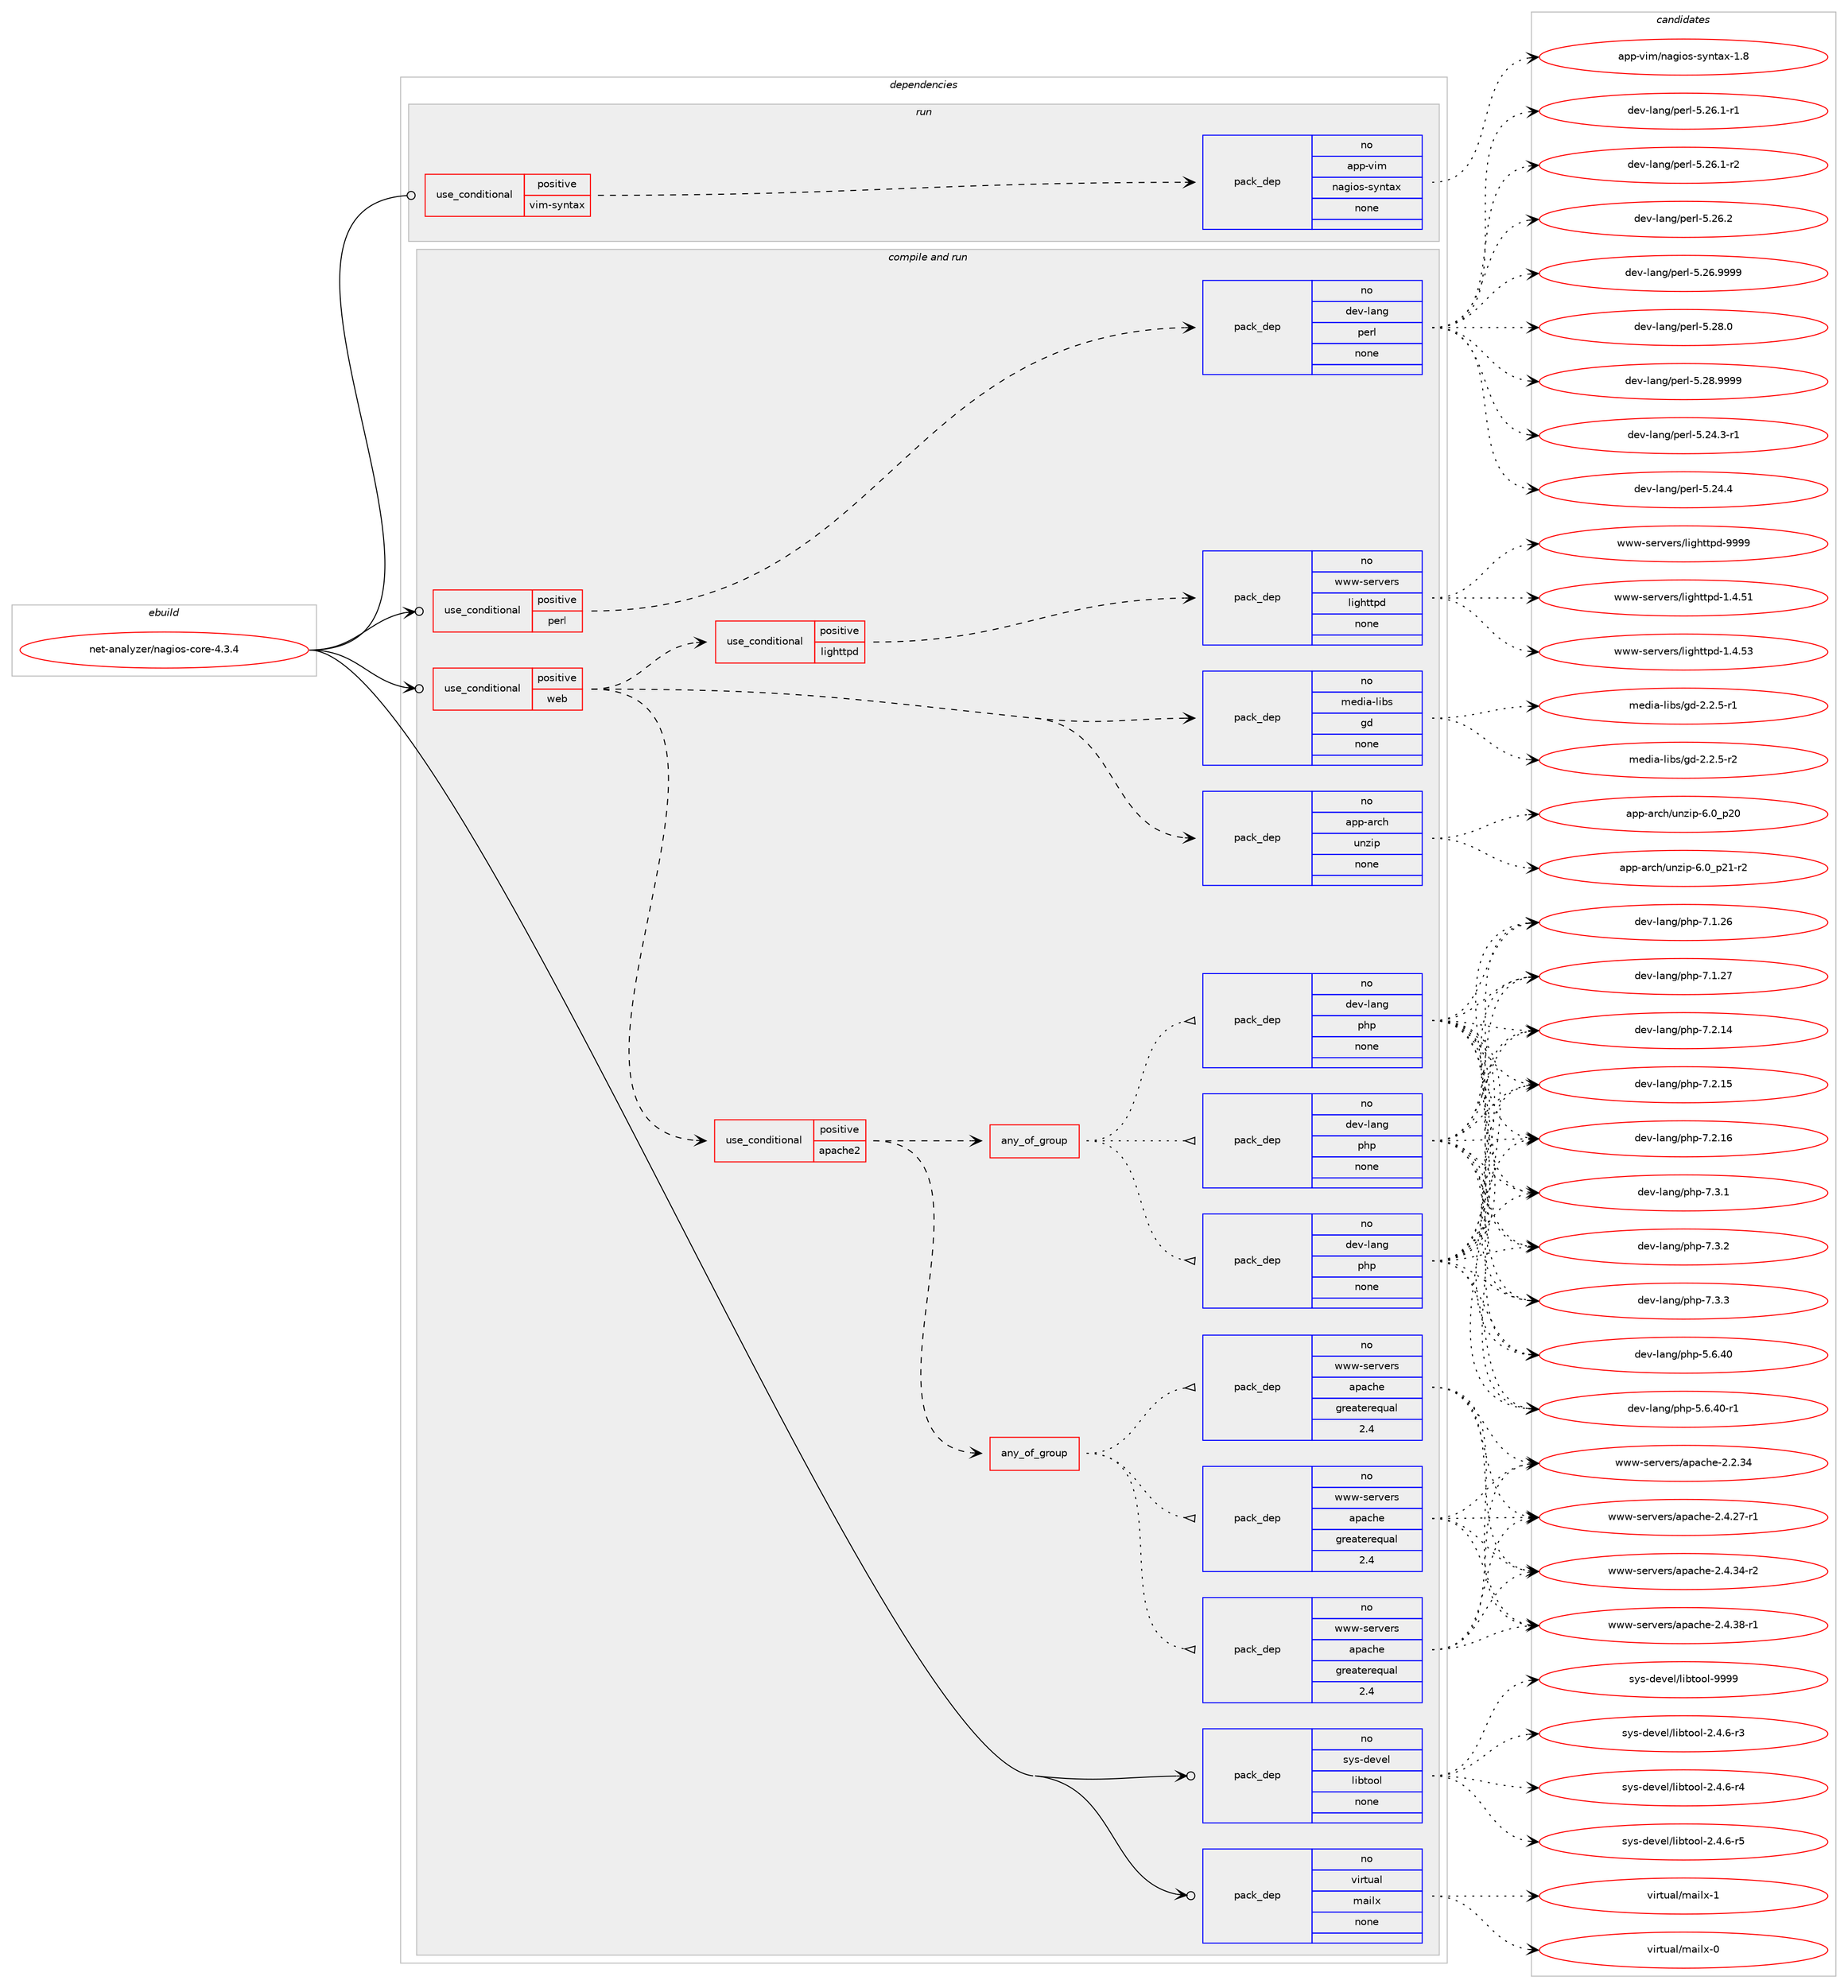 digraph prolog {

# *************
# Graph options
# *************

newrank=true;
concentrate=true;
compound=true;
graph [rankdir=LR,fontname=Helvetica,fontsize=10,ranksep=1.5];#, ranksep=2.5, nodesep=0.2];
edge  [arrowhead=vee];
node  [fontname=Helvetica,fontsize=10];

# **********
# The ebuild
# **********

subgraph cluster_leftcol {
color=gray;
rank=same;
label=<<i>ebuild</i>>;
id [label="net-analyzer/nagios-core-4.3.4", color=red, width=4, href="../net-analyzer/nagios-core-4.3.4.svg"];
}

# ****************
# The dependencies
# ****************

subgraph cluster_midcol {
color=gray;
label=<<i>dependencies</i>>;
subgraph cluster_compile {
fillcolor="#eeeeee";
style=filled;
label=<<i>compile</i>>;
}
subgraph cluster_compileandrun {
fillcolor="#eeeeee";
style=filled;
label=<<i>compile and run</i>>;
subgraph cond442123 {
dependency1644891 [label=<<TABLE BORDER="0" CELLBORDER="1" CELLSPACING="0" CELLPADDING="4"><TR><TD ROWSPAN="3" CELLPADDING="10">use_conditional</TD></TR><TR><TD>positive</TD></TR><TR><TD>perl</TD></TR></TABLE>>, shape=none, color=red];
subgraph pack1176189 {
dependency1644892 [label=<<TABLE BORDER="0" CELLBORDER="1" CELLSPACING="0" CELLPADDING="4" WIDTH="220"><TR><TD ROWSPAN="6" CELLPADDING="30">pack_dep</TD></TR><TR><TD WIDTH="110">no</TD></TR><TR><TD>dev-lang</TD></TR><TR><TD>perl</TD></TR><TR><TD>none</TD></TR><TR><TD></TD></TR></TABLE>>, shape=none, color=blue];
}
dependency1644891:e -> dependency1644892:w [weight=20,style="dashed",arrowhead="vee"];
}
id:e -> dependency1644891:w [weight=20,style="solid",arrowhead="odotvee"];
subgraph cond442124 {
dependency1644893 [label=<<TABLE BORDER="0" CELLBORDER="1" CELLSPACING="0" CELLPADDING="4"><TR><TD ROWSPAN="3" CELLPADDING="10">use_conditional</TD></TR><TR><TD>positive</TD></TR><TR><TD>web</TD></TR></TABLE>>, shape=none, color=red];
subgraph pack1176190 {
dependency1644894 [label=<<TABLE BORDER="0" CELLBORDER="1" CELLSPACING="0" CELLPADDING="4" WIDTH="220"><TR><TD ROWSPAN="6" CELLPADDING="30">pack_dep</TD></TR><TR><TD WIDTH="110">no</TD></TR><TR><TD>app-arch</TD></TR><TR><TD>unzip</TD></TR><TR><TD>none</TD></TR><TR><TD></TD></TR></TABLE>>, shape=none, color=blue];
}
dependency1644893:e -> dependency1644894:w [weight=20,style="dashed",arrowhead="vee"];
subgraph pack1176191 {
dependency1644895 [label=<<TABLE BORDER="0" CELLBORDER="1" CELLSPACING="0" CELLPADDING="4" WIDTH="220"><TR><TD ROWSPAN="6" CELLPADDING="30">pack_dep</TD></TR><TR><TD WIDTH="110">no</TD></TR><TR><TD>media-libs</TD></TR><TR><TD>gd</TD></TR><TR><TD>none</TD></TR><TR><TD></TD></TR></TABLE>>, shape=none, color=blue];
}
dependency1644893:e -> dependency1644895:w [weight=20,style="dashed",arrowhead="vee"];
subgraph cond442125 {
dependency1644896 [label=<<TABLE BORDER="0" CELLBORDER="1" CELLSPACING="0" CELLPADDING="4"><TR><TD ROWSPAN="3" CELLPADDING="10">use_conditional</TD></TR><TR><TD>positive</TD></TR><TR><TD>lighttpd</TD></TR></TABLE>>, shape=none, color=red];
subgraph pack1176192 {
dependency1644897 [label=<<TABLE BORDER="0" CELLBORDER="1" CELLSPACING="0" CELLPADDING="4" WIDTH="220"><TR><TD ROWSPAN="6" CELLPADDING="30">pack_dep</TD></TR><TR><TD WIDTH="110">no</TD></TR><TR><TD>www-servers</TD></TR><TR><TD>lighttpd</TD></TR><TR><TD>none</TD></TR><TR><TD></TD></TR></TABLE>>, shape=none, color=blue];
}
dependency1644896:e -> dependency1644897:w [weight=20,style="dashed",arrowhead="vee"];
}
dependency1644893:e -> dependency1644896:w [weight=20,style="dashed",arrowhead="vee"];
subgraph cond442126 {
dependency1644898 [label=<<TABLE BORDER="0" CELLBORDER="1" CELLSPACING="0" CELLPADDING="4"><TR><TD ROWSPAN="3" CELLPADDING="10">use_conditional</TD></TR><TR><TD>positive</TD></TR><TR><TD>apache2</TD></TR></TABLE>>, shape=none, color=red];
subgraph any25804 {
dependency1644899 [label=<<TABLE BORDER="0" CELLBORDER="1" CELLSPACING="0" CELLPADDING="4"><TR><TD CELLPADDING="10">any_of_group</TD></TR></TABLE>>, shape=none, color=red];subgraph pack1176193 {
dependency1644900 [label=<<TABLE BORDER="0" CELLBORDER="1" CELLSPACING="0" CELLPADDING="4" WIDTH="220"><TR><TD ROWSPAN="6" CELLPADDING="30">pack_dep</TD></TR><TR><TD WIDTH="110">no</TD></TR><TR><TD>www-servers</TD></TR><TR><TD>apache</TD></TR><TR><TD>greaterequal</TD></TR><TR><TD>2.4</TD></TR></TABLE>>, shape=none, color=blue];
}
dependency1644899:e -> dependency1644900:w [weight=20,style="dotted",arrowhead="oinv"];
subgraph pack1176194 {
dependency1644901 [label=<<TABLE BORDER="0" CELLBORDER="1" CELLSPACING="0" CELLPADDING="4" WIDTH="220"><TR><TD ROWSPAN="6" CELLPADDING="30">pack_dep</TD></TR><TR><TD WIDTH="110">no</TD></TR><TR><TD>www-servers</TD></TR><TR><TD>apache</TD></TR><TR><TD>greaterequal</TD></TR><TR><TD>2.4</TD></TR></TABLE>>, shape=none, color=blue];
}
dependency1644899:e -> dependency1644901:w [weight=20,style="dotted",arrowhead="oinv"];
subgraph pack1176195 {
dependency1644902 [label=<<TABLE BORDER="0" CELLBORDER="1" CELLSPACING="0" CELLPADDING="4" WIDTH="220"><TR><TD ROWSPAN="6" CELLPADDING="30">pack_dep</TD></TR><TR><TD WIDTH="110">no</TD></TR><TR><TD>www-servers</TD></TR><TR><TD>apache</TD></TR><TR><TD>greaterequal</TD></TR><TR><TD>2.4</TD></TR></TABLE>>, shape=none, color=blue];
}
dependency1644899:e -> dependency1644902:w [weight=20,style="dotted",arrowhead="oinv"];
}
dependency1644898:e -> dependency1644899:w [weight=20,style="dashed",arrowhead="vee"];
subgraph any25805 {
dependency1644903 [label=<<TABLE BORDER="0" CELLBORDER="1" CELLSPACING="0" CELLPADDING="4"><TR><TD CELLPADDING="10">any_of_group</TD></TR></TABLE>>, shape=none, color=red];subgraph pack1176196 {
dependency1644904 [label=<<TABLE BORDER="0" CELLBORDER="1" CELLSPACING="0" CELLPADDING="4" WIDTH="220"><TR><TD ROWSPAN="6" CELLPADDING="30">pack_dep</TD></TR><TR><TD WIDTH="110">no</TD></TR><TR><TD>dev-lang</TD></TR><TR><TD>php</TD></TR><TR><TD>none</TD></TR><TR><TD></TD></TR></TABLE>>, shape=none, color=blue];
}
dependency1644903:e -> dependency1644904:w [weight=20,style="dotted",arrowhead="oinv"];
subgraph pack1176197 {
dependency1644905 [label=<<TABLE BORDER="0" CELLBORDER="1" CELLSPACING="0" CELLPADDING="4" WIDTH="220"><TR><TD ROWSPAN="6" CELLPADDING="30">pack_dep</TD></TR><TR><TD WIDTH="110">no</TD></TR><TR><TD>dev-lang</TD></TR><TR><TD>php</TD></TR><TR><TD>none</TD></TR><TR><TD></TD></TR></TABLE>>, shape=none, color=blue];
}
dependency1644903:e -> dependency1644905:w [weight=20,style="dotted",arrowhead="oinv"];
subgraph pack1176198 {
dependency1644906 [label=<<TABLE BORDER="0" CELLBORDER="1" CELLSPACING="0" CELLPADDING="4" WIDTH="220"><TR><TD ROWSPAN="6" CELLPADDING="30">pack_dep</TD></TR><TR><TD WIDTH="110">no</TD></TR><TR><TD>dev-lang</TD></TR><TR><TD>php</TD></TR><TR><TD>none</TD></TR><TR><TD></TD></TR></TABLE>>, shape=none, color=blue];
}
dependency1644903:e -> dependency1644906:w [weight=20,style="dotted",arrowhead="oinv"];
}
dependency1644898:e -> dependency1644903:w [weight=20,style="dashed",arrowhead="vee"];
}
dependency1644893:e -> dependency1644898:w [weight=20,style="dashed",arrowhead="vee"];
}
id:e -> dependency1644893:w [weight=20,style="solid",arrowhead="odotvee"];
subgraph pack1176199 {
dependency1644907 [label=<<TABLE BORDER="0" CELLBORDER="1" CELLSPACING="0" CELLPADDING="4" WIDTH="220"><TR><TD ROWSPAN="6" CELLPADDING="30">pack_dep</TD></TR><TR><TD WIDTH="110">no</TD></TR><TR><TD>sys-devel</TD></TR><TR><TD>libtool</TD></TR><TR><TD>none</TD></TR><TR><TD></TD></TR></TABLE>>, shape=none, color=blue];
}
id:e -> dependency1644907:w [weight=20,style="solid",arrowhead="odotvee"];
subgraph pack1176200 {
dependency1644908 [label=<<TABLE BORDER="0" CELLBORDER="1" CELLSPACING="0" CELLPADDING="4" WIDTH="220"><TR><TD ROWSPAN="6" CELLPADDING="30">pack_dep</TD></TR><TR><TD WIDTH="110">no</TD></TR><TR><TD>virtual</TD></TR><TR><TD>mailx</TD></TR><TR><TD>none</TD></TR><TR><TD></TD></TR></TABLE>>, shape=none, color=blue];
}
id:e -> dependency1644908:w [weight=20,style="solid",arrowhead="odotvee"];
}
subgraph cluster_run {
fillcolor="#eeeeee";
style=filled;
label=<<i>run</i>>;
subgraph cond442127 {
dependency1644909 [label=<<TABLE BORDER="0" CELLBORDER="1" CELLSPACING="0" CELLPADDING="4"><TR><TD ROWSPAN="3" CELLPADDING="10">use_conditional</TD></TR><TR><TD>positive</TD></TR><TR><TD>vim-syntax</TD></TR></TABLE>>, shape=none, color=red];
subgraph pack1176201 {
dependency1644910 [label=<<TABLE BORDER="0" CELLBORDER="1" CELLSPACING="0" CELLPADDING="4" WIDTH="220"><TR><TD ROWSPAN="6" CELLPADDING="30">pack_dep</TD></TR><TR><TD WIDTH="110">no</TD></TR><TR><TD>app-vim</TD></TR><TR><TD>nagios-syntax</TD></TR><TR><TD>none</TD></TR><TR><TD></TD></TR></TABLE>>, shape=none, color=blue];
}
dependency1644909:e -> dependency1644910:w [weight=20,style="dashed",arrowhead="vee"];
}
id:e -> dependency1644909:w [weight=20,style="solid",arrowhead="odot"];
}
}

# **************
# The candidates
# **************

subgraph cluster_choices {
rank=same;
color=gray;
label=<<i>candidates</i>>;

subgraph choice1176189 {
color=black;
nodesep=1;
choice100101118451089711010347112101114108455346505246514511449 [label="dev-lang/perl-5.24.3-r1", color=red, width=4,href="../dev-lang/perl-5.24.3-r1.svg"];
choice10010111845108971101034711210111410845534650524652 [label="dev-lang/perl-5.24.4", color=red, width=4,href="../dev-lang/perl-5.24.4.svg"];
choice100101118451089711010347112101114108455346505446494511449 [label="dev-lang/perl-5.26.1-r1", color=red, width=4,href="../dev-lang/perl-5.26.1-r1.svg"];
choice100101118451089711010347112101114108455346505446494511450 [label="dev-lang/perl-5.26.1-r2", color=red, width=4,href="../dev-lang/perl-5.26.1-r2.svg"];
choice10010111845108971101034711210111410845534650544650 [label="dev-lang/perl-5.26.2", color=red, width=4,href="../dev-lang/perl-5.26.2.svg"];
choice10010111845108971101034711210111410845534650544657575757 [label="dev-lang/perl-5.26.9999", color=red, width=4,href="../dev-lang/perl-5.26.9999.svg"];
choice10010111845108971101034711210111410845534650564648 [label="dev-lang/perl-5.28.0", color=red, width=4,href="../dev-lang/perl-5.28.0.svg"];
choice10010111845108971101034711210111410845534650564657575757 [label="dev-lang/perl-5.28.9999", color=red, width=4,href="../dev-lang/perl-5.28.9999.svg"];
dependency1644892:e -> choice100101118451089711010347112101114108455346505246514511449:w [style=dotted,weight="100"];
dependency1644892:e -> choice10010111845108971101034711210111410845534650524652:w [style=dotted,weight="100"];
dependency1644892:e -> choice100101118451089711010347112101114108455346505446494511449:w [style=dotted,weight="100"];
dependency1644892:e -> choice100101118451089711010347112101114108455346505446494511450:w [style=dotted,weight="100"];
dependency1644892:e -> choice10010111845108971101034711210111410845534650544650:w [style=dotted,weight="100"];
dependency1644892:e -> choice10010111845108971101034711210111410845534650544657575757:w [style=dotted,weight="100"];
dependency1644892:e -> choice10010111845108971101034711210111410845534650564648:w [style=dotted,weight="100"];
dependency1644892:e -> choice10010111845108971101034711210111410845534650564657575757:w [style=dotted,weight="100"];
}
subgraph choice1176190 {
color=black;
nodesep=1;
choice971121124597114991044711711012210511245544648951125048 [label="app-arch/unzip-6.0_p20", color=red, width=4,href="../app-arch/unzip-6.0_p20.svg"];
choice9711211245971149910447117110122105112455446489511250494511450 [label="app-arch/unzip-6.0_p21-r2", color=red, width=4,href="../app-arch/unzip-6.0_p21-r2.svg"];
dependency1644894:e -> choice971121124597114991044711711012210511245544648951125048:w [style=dotted,weight="100"];
dependency1644894:e -> choice9711211245971149910447117110122105112455446489511250494511450:w [style=dotted,weight="100"];
}
subgraph choice1176191 {
color=black;
nodesep=1;
choice109101100105974510810598115471031004550465046534511449 [label="media-libs/gd-2.2.5-r1", color=red, width=4,href="../media-libs/gd-2.2.5-r1.svg"];
choice109101100105974510810598115471031004550465046534511450 [label="media-libs/gd-2.2.5-r2", color=red, width=4,href="../media-libs/gd-2.2.5-r2.svg"];
dependency1644895:e -> choice109101100105974510810598115471031004550465046534511449:w [style=dotted,weight="100"];
dependency1644895:e -> choice109101100105974510810598115471031004550465046534511450:w [style=dotted,weight="100"];
}
subgraph choice1176192 {
color=black;
nodesep=1;
choice119119119451151011141181011141154710810510310411611611210045494652465349 [label="www-servers/lighttpd-1.4.51", color=red, width=4,href="../www-servers/lighttpd-1.4.51.svg"];
choice119119119451151011141181011141154710810510310411611611210045494652465351 [label="www-servers/lighttpd-1.4.53", color=red, width=4,href="../www-servers/lighttpd-1.4.53.svg"];
choice11911911945115101114118101114115471081051031041161161121004557575757 [label="www-servers/lighttpd-9999", color=red, width=4,href="../www-servers/lighttpd-9999.svg"];
dependency1644897:e -> choice119119119451151011141181011141154710810510310411611611210045494652465349:w [style=dotted,weight="100"];
dependency1644897:e -> choice119119119451151011141181011141154710810510310411611611210045494652465351:w [style=dotted,weight="100"];
dependency1644897:e -> choice11911911945115101114118101114115471081051031041161161121004557575757:w [style=dotted,weight="100"];
}
subgraph choice1176193 {
color=black;
nodesep=1;
choice119119119451151011141181011141154797112979910410145504650465152 [label="www-servers/apache-2.2.34", color=red, width=4,href="../www-servers/apache-2.2.34.svg"];
choice1191191194511510111411810111411547971129799104101455046524650554511449 [label="www-servers/apache-2.4.27-r1", color=red, width=4,href="../www-servers/apache-2.4.27-r1.svg"];
choice1191191194511510111411810111411547971129799104101455046524651524511450 [label="www-servers/apache-2.4.34-r2", color=red, width=4,href="../www-servers/apache-2.4.34-r2.svg"];
choice1191191194511510111411810111411547971129799104101455046524651564511449 [label="www-servers/apache-2.4.38-r1", color=red, width=4,href="../www-servers/apache-2.4.38-r1.svg"];
dependency1644900:e -> choice119119119451151011141181011141154797112979910410145504650465152:w [style=dotted,weight="100"];
dependency1644900:e -> choice1191191194511510111411810111411547971129799104101455046524650554511449:w [style=dotted,weight="100"];
dependency1644900:e -> choice1191191194511510111411810111411547971129799104101455046524651524511450:w [style=dotted,weight="100"];
dependency1644900:e -> choice1191191194511510111411810111411547971129799104101455046524651564511449:w [style=dotted,weight="100"];
}
subgraph choice1176194 {
color=black;
nodesep=1;
choice119119119451151011141181011141154797112979910410145504650465152 [label="www-servers/apache-2.2.34", color=red, width=4,href="../www-servers/apache-2.2.34.svg"];
choice1191191194511510111411810111411547971129799104101455046524650554511449 [label="www-servers/apache-2.4.27-r1", color=red, width=4,href="../www-servers/apache-2.4.27-r1.svg"];
choice1191191194511510111411810111411547971129799104101455046524651524511450 [label="www-servers/apache-2.4.34-r2", color=red, width=4,href="../www-servers/apache-2.4.34-r2.svg"];
choice1191191194511510111411810111411547971129799104101455046524651564511449 [label="www-servers/apache-2.4.38-r1", color=red, width=4,href="../www-servers/apache-2.4.38-r1.svg"];
dependency1644901:e -> choice119119119451151011141181011141154797112979910410145504650465152:w [style=dotted,weight="100"];
dependency1644901:e -> choice1191191194511510111411810111411547971129799104101455046524650554511449:w [style=dotted,weight="100"];
dependency1644901:e -> choice1191191194511510111411810111411547971129799104101455046524651524511450:w [style=dotted,weight="100"];
dependency1644901:e -> choice1191191194511510111411810111411547971129799104101455046524651564511449:w [style=dotted,weight="100"];
}
subgraph choice1176195 {
color=black;
nodesep=1;
choice119119119451151011141181011141154797112979910410145504650465152 [label="www-servers/apache-2.2.34", color=red, width=4,href="../www-servers/apache-2.2.34.svg"];
choice1191191194511510111411810111411547971129799104101455046524650554511449 [label="www-servers/apache-2.4.27-r1", color=red, width=4,href="../www-servers/apache-2.4.27-r1.svg"];
choice1191191194511510111411810111411547971129799104101455046524651524511450 [label="www-servers/apache-2.4.34-r2", color=red, width=4,href="../www-servers/apache-2.4.34-r2.svg"];
choice1191191194511510111411810111411547971129799104101455046524651564511449 [label="www-servers/apache-2.4.38-r1", color=red, width=4,href="../www-servers/apache-2.4.38-r1.svg"];
dependency1644902:e -> choice119119119451151011141181011141154797112979910410145504650465152:w [style=dotted,weight="100"];
dependency1644902:e -> choice1191191194511510111411810111411547971129799104101455046524650554511449:w [style=dotted,weight="100"];
dependency1644902:e -> choice1191191194511510111411810111411547971129799104101455046524651524511450:w [style=dotted,weight="100"];
dependency1644902:e -> choice1191191194511510111411810111411547971129799104101455046524651564511449:w [style=dotted,weight="100"];
}
subgraph choice1176196 {
color=black;
nodesep=1;
choice10010111845108971101034711210411245534654465248 [label="dev-lang/php-5.6.40", color=red, width=4,href="../dev-lang/php-5.6.40.svg"];
choice100101118451089711010347112104112455346544652484511449 [label="dev-lang/php-5.6.40-r1", color=red, width=4,href="../dev-lang/php-5.6.40-r1.svg"];
choice10010111845108971101034711210411245554649465054 [label="dev-lang/php-7.1.26", color=red, width=4,href="../dev-lang/php-7.1.26.svg"];
choice10010111845108971101034711210411245554649465055 [label="dev-lang/php-7.1.27", color=red, width=4,href="../dev-lang/php-7.1.27.svg"];
choice10010111845108971101034711210411245554650464952 [label="dev-lang/php-7.2.14", color=red, width=4,href="../dev-lang/php-7.2.14.svg"];
choice10010111845108971101034711210411245554650464953 [label="dev-lang/php-7.2.15", color=red, width=4,href="../dev-lang/php-7.2.15.svg"];
choice10010111845108971101034711210411245554650464954 [label="dev-lang/php-7.2.16", color=red, width=4,href="../dev-lang/php-7.2.16.svg"];
choice100101118451089711010347112104112455546514649 [label="dev-lang/php-7.3.1", color=red, width=4,href="../dev-lang/php-7.3.1.svg"];
choice100101118451089711010347112104112455546514650 [label="dev-lang/php-7.3.2", color=red, width=4,href="../dev-lang/php-7.3.2.svg"];
choice100101118451089711010347112104112455546514651 [label="dev-lang/php-7.3.3", color=red, width=4,href="../dev-lang/php-7.3.3.svg"];
dependency1644904:e -> choice10010111845108971101034711210411245534654465248:w [style=dotted,weight="100"];
dependency1644904:e -> choice100101118451089711010347112104112455346544652484511449:w [style=dotted,weight="100"];
dependency1644904:e -> choice10010111845108971101034711210411245554649465054:w [style=dotted,weight="100"];
dependency1644904:e -> choice10010111845108971101034711210411245554649465055:w [style=dotted,weight="100"];
dependency1644904:e -> choice10010111845108971101034711210411245554650464952:w [style=dotted,weight="100"];
dependency1644904:e -> choice10010111845108971101034711210411245554650464953:w [style=dotted,weight="100"];
dependency1644904:e -> choice10010111845108971101034711210411245554650464954:w [style=dotted,weight="100"];
dependency1644904:e -> choice100101118451089711010347112104112455546514649:w [style=dotted,weight="100"];
dependency1644904:e -> choice100101118451089711010347112104112455546514650:w [style=dotted,weight="100"];
dependency1644904:e -> choice100101118451089711010347112104112455546514651:w [style=dotted,weight="100"];
}
subgraph choice1176197 {
color=black;
nodesep=1;
choice10010111845108971101034711210411245534654465248 [label="dev-lang/php-5.6.40", color=red, width=4,href="../dev-lang/php-5.6.40.svg"];
choice100101118451089711010347112104112455346544652484511449 [label="dev-lang/php-5.6.40-r1", color=red, width=4,href="../dev-lang/php-5.6.40-r1.svg"];
choice10010111845108971101034711210411245554649465054 [label="dev-lang/php-7.1.26", color=red, width=4,href="../dev-lang/php-7.1.26.svg"];
choice10010111845108971101034711210411245554649465055 [label="dev-lang/php-7.1.27", color=red, width=4,href="../dev-lang/php-7.1.27.svg"];
choice10010111845108971101034711210411245554650464952 [label="dev-lang/php-7.2.14", color=red, width=4,href="../dev-lang/php-7.2.14.svg"];
choice10010111845108971101034711210411245554650464953 [label="dev-lang/php-7.2.15", color=red, width=4,href="../dev-lang/php-7.2.15.svg"];
choice10010111845108971101034711210411245554650464954 [label="dev-lang/php-7.2.16", color=red, width=4,href="../dev-lang/php-7.2.16.svg"];
choice100101118451089711010347112104112455546514649 [label="dev-lang/php-7.3.1", color=red, width=4,href="../dev-lang/php-7.3.1.svg"];
choice100101118451089711010347112104112455546514650 [label="dev-lang/php-7.3.2", color=red, width=4,href="../dev-lang/php-7.3.2.svg"];
choice100101118451089711010347112104112455546514651 [label="dev-lang/php-7.3.3", color=red, width=4,href="../dev-lang/php-7.3.3.svg"];
dependency1644905:e -> choice10010111845108971101034711210411245534654465248:w [style=dotted,weight="100"];
dependency1644905:e -> choice100101118451089711010347112104112455346544652484511449:w [style=dotted,weight="100"];
dependency1644905:e -> choice10010111845108971101034711210411245554649465054:w [style=dotted,weight="100"];
dependency1644905:e -> choice10010111845108971101034711210411245554649465055:w [style=dotted,weight="100"];
dependency1644905:e -> choice10010111845108971101034711210411245554650464952:w [style=dotted,weight="100"];
dependency1644905:e -> choice10010111845108971101034711210411245554650464953:w [style=dotted,weight="100"];
dependency1644905:e -> choice10010111845108971101034711210411245554650464954:w [style=dotted,weight="100"];
dependency1644905:e -> choice100101118451089711010347112104112455546514649:w [style=dotted,weight="100"];
dependency1644905:e -> choice100101118451089711010347112104112455546514650:w [style=dotted,weight="100"];
dependency1644905:e -> choice100101118451089711010347112104112455546514651:w [style=dotted,weight="100"];
}
subgraph choice1176198 {
color=black;
nodesep=1;
choice10010111845108971101034711210411245534654465248 [label="dev-lang/php-5.6.40", color=red, width=4,href="../dev-lang/php-5.6.40.svg"];
choice100101118451089711010347112104112455346544652484511449 [label="dev-lang/php-5.6.40-r1", color=red, width=4,href="../dev-lang/php-5.6.40-r1.svg"];
choice10010111845108971101034711210411245554649465054 [label="dev-lang/php-7.1.26", color=red, width=4,href="../dev-lang/php-7.1.26.svg"];
choice10010111845108971101034711210411245554649465055 [label="dev-lang/php-7.1.27", color=red, width=4,href="../dev-lang/php-7.1.27.svg"];
choice10010111845108971101034711210411245554650464952 [label="dev-lang/php-7.2.14", color=red, width=4,href="../dev-lang/php-7.2.14.svg"];
choice10010111845108971101034711210411245554650464953 [label="dev-lang/php-7.2.15", color=red, width=4,href="../dev-lang/php-7.2.15.svg"];
choice10010111845108971101034711210411245554650464954 [label="dev-lang/php-7.2.16", color=red, width=4,href="../dev-lang/php-7.2.16.svg"];
choice100101118451089711010347112104112455546514649 [label="dev-lang/php-7.3.1", color=red, width=4,href="../dev-lang/php-7.3.1.svg"];
choice100101118451089711010347112104112455546514650 [label="dev-lang/php-7.3.2", color=red, width=4,href="../dev-lang/php-7.3.2.svg"];
choice100101118451089711010347112104112455546514651 [label="dev-lang/php-7.3.3", color=red, width=4,href="../dev-lang/php-7.3.3.svg"];
dependency1644906:e -> choice10010111845108971101034711210411245534654465248:w [style=dotted,weight="100"];
dependency1644906:e -> choice100101118451089711010347112104112455346544652484511449:w [style=dotted,weight="100"];
dependency1644906:e -> choice10010111845108971101034711210411245554649465054:w [style=dotted,weight="100"];
dependency1644906:e -> choice10010111845108971101034711210411245554649465055:w [style=dotted,weight="100"];
dependency1644906:e -> choice10010111845108971101034711210411245554650464952:w [style=dotted,weight="100"];
dependency1644906:e -> choice10010111845108971101034711210411245554650464953:w [style=dotted,weight="100"];
dependency1644906:e -> choice10010111845108971101034711210411245554650464954:w [style=dotted,weight="100"];
dependency1644906:e -> choice100101118451089711010347112104112455546514649:w [style=dotted,weight="100"];
dependency1644906:e -> choice100101118451089711010347112104112455546514650:w [style=dotted,weight="100"];
dependency1644906:e -> choice100101118451089711010347112104112455546514651:w [style=dotted,weight="100"];
}
subgraph choice1176199 {
color=black;
nodesep=1;
choice1151211154510010111810110847108105981161111111084550465246544511451 [label="sys-devel/libtool-2.4.6-r3", color=red, width=4,href="../sys-devel/libtool-2.4.6-r3.svg"];
choice1151211154510010111810110847108105981161111111084550465246544511452 [label="sys-devel/libtool-2.4.6-r4", color=red, width=4,href="../sys-devel/libtool-2.4.6-r4.svg"];
choice1151211154510010111810110847108105981161111111084550465246544511453 [label="sys-devel/libtool-2.4.6-r5", color=red, width=4,href="../sys-devel/libtool-2.4.6-r5.svg"];
choice1151211154510010111810110847108105981161111111084557575757 [label="sys-devel/libtool-9999", color=red, width=4,href="../sys-devel/libtool-9999.svg"];
dependency1644907:e -> choice1151211154510010111810110847108105981161111111084550465246544511451:w [style=dotted,weight="100"];
dependency1644907:e -> choice1151211154510010111810110847108105981161111111084550465246544511452:w [style=dotted,weight="100"];
dependency1644907:e -> choice1151211154510010111810110847108105981161111111084550465246544511453:w [style=dotted,weight="100"];
dependency1644907:e -> choice1151211154510010111810110847108105981161111111084557575757:w [style=dotted,weight="100"];
}
subgraph choice1176200 {
color=black;
nodesep=1;
choice1181051141161179710847109971051081204548 [label="virtual/mailx-0", color=red, width=4,href="../virtual/mailx-0.svg"];
choice1181051141161179710847109971051081204549 [label="virtual/mailx-1", color=red, width=4,href="../virtual/mailx-1.svg"];
dependency1644908:e -> choice1181051141161179710847109971051081204548:w [style=dotted,weight="100"];
dependency1644908:e -> choice1181051141161179710847109971051081204549:w [style=dotted,weight="100"];
}
subgraph choice1176201 {
color=black;
nodesep=1;
choice97112112451181051094711097103105111115451151211101169712045494656 [label="app-vim/nagios-syntax-1.8", color=red, width=4,href="../app-vim/nagios-syntax-1.8.svg"];
dependency1644910:e -> choice97112112451181051094711097103105111115451151211101169712045494656:w [style=dotted,weight="100"];
}
}

}
